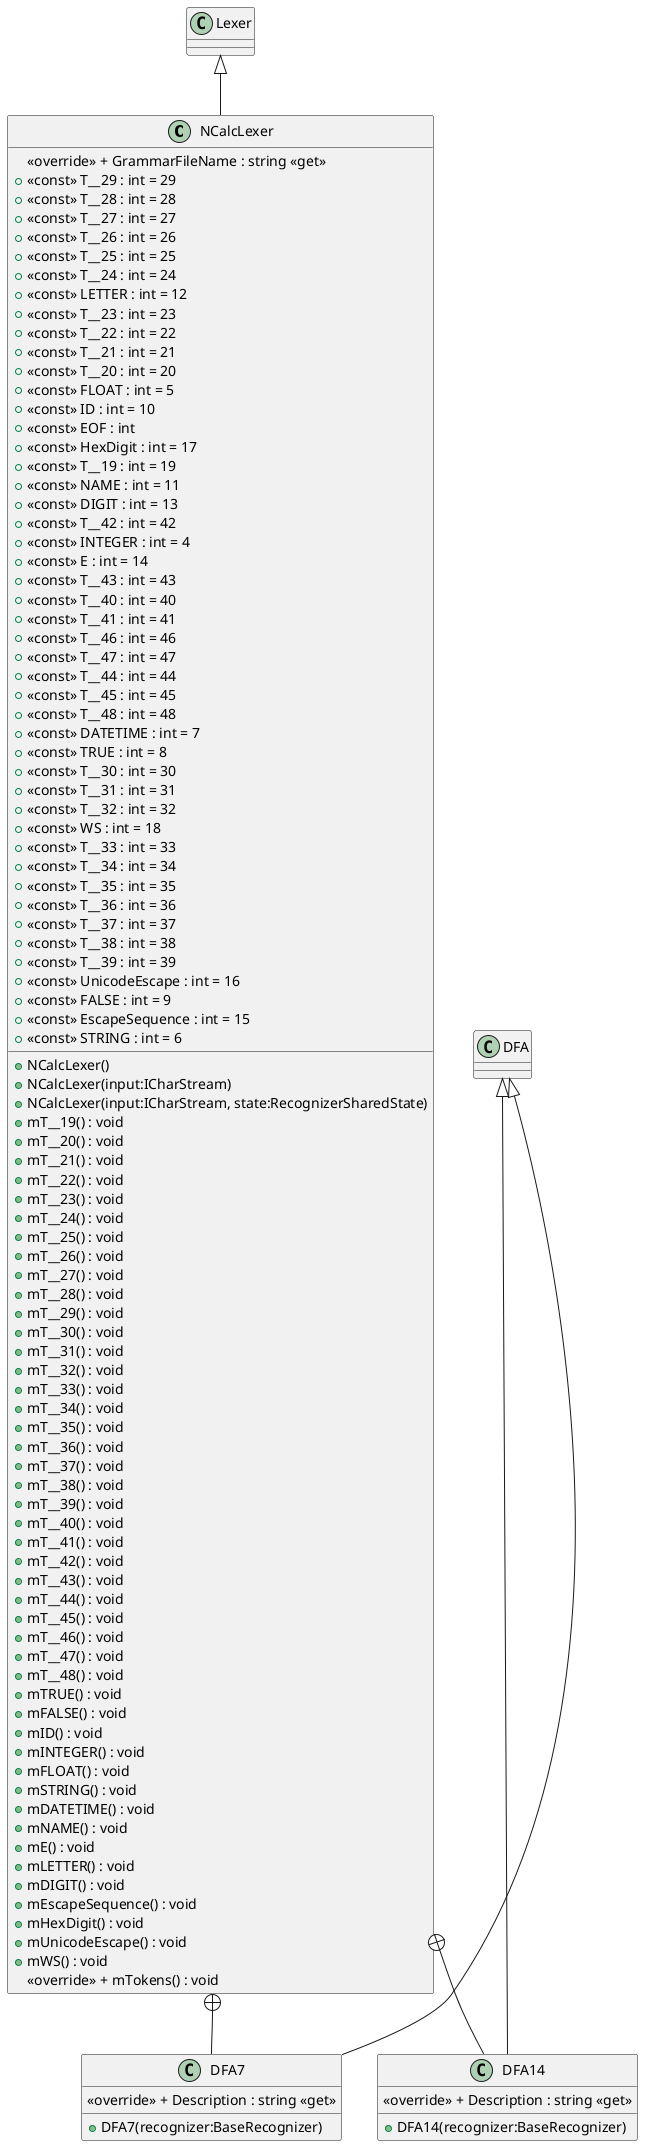@startuml
class NCalcLexer {
    + NCalcLexer()
    + NCalcLexer(input:ICharStream)
    + NCalcLexer(input:ICharStream, state:RecognizerSharedState)
    <<override>> + GrammarFileName : string <<get>>
    + mT__19() : void
    + mT__20() : void
    + mT__21() : void
    + mT__22() : void
    + mT__23() : void
    + mT__24() : void
    + mT__25() : void
    + mT__26() : void
    + mT__27() : void
    + mT__28() : void
    + mT__29() : void
    + mT__30() : void
    + mT__31() : void
    + mT__32() : void
    + mT__33() : void
    + mT__34() : void
    + mT__35() : void
    + mT__36() : void
    + mT__37() : void
    + mT__38() : void
    + mT__39() : void
    + mT__40() : void
    + mT__41() : void
    + mT__42() : void
    + mT__43() : void
    + mT__44() : void
    + mT__45() : void
    + mT__46() : void
    + mT__47() : void
    + mT__48() : void
    + mTRUE() : void
    + mFALSE() : void
    + mID() : void
    + mINTEGER() : void
    + mFLOAT() : void
    + mSTRING() : void
    + mDATETIME() : void
    + mNAME() : void
    + mE() : void
    + mLETTER() : void
    + mDIGIT() : void
    + mEscapeSequence() : void
    + mHexDigit() : void
    + mUnicodeEscape() : void
    + mWS() : void
    <<override>> + mTokens() : void
    + <<const>> T__29 : int = 29
    + <<const>> T__28 : int = 28
    + <<const>> T__27 : int = 27
    + <<const>> T__26 : int = 26
    + <<const>> T__25 : int = 25
    + <<const>> T__24 : int = 24
    + <<const>> LETTER : int = 12
    + <<const>> T__23 : int = 23
    + <<const>> T__22 : int = 22
    + <<const>> T__21 : int = 21
    + <<const>> T__20 : int = 20
    + <<const>> FLOAT : int = 5
    + <<const>> ID : int = 10
    + <<const>> EOF : int
    + <<const>> HexDigit : int = 17
    + <<const>> T__19 : int = 19
    + <<const>> NAME : int = 11
    + <<const>> DIGIT : int = 13
    + <<const>> T__42 : int = 42
    + <<const>> INTEGER : int = 4
    + <<const>> E : int = 14
    + <<const>> T__43 : int = 43
    + <<const>> T__40 : int = 40
    + <<const>> T__41 : int = 41
    + <<const>> T__46 : int = 46
    + <<const>> T__47 : int = 47
    + <<const>> T__44 : int = 44
    + <<const>> T__45 : int = 45
    + <<const>> T__48 : int = 48
    + <<const>> DATETIME : int = 7
    + <<const>> TRUE : int = 8
    + <<const>> T__30 : int = 30
    + <<const>> T__31 : int = 31
    + <<const>> T__32 : int = 32
    + <<const>> WS : int = 18
    + <<const>> T__33 : int = 33
    + <<const>> T__34 : int = 34
    + <<const>> T__35 : int = 35
    + <<const>> T__36 : int = 36
    + <<const>> T__37 : int = 37
    + <<const>> T__38 : int = 38
    + <<const>> T__39 : int = 39
    + <<const>> UnicodeEscape : int = 16
    + <<const>> FALSE : int = 9
    + <<const>> EscapeSequence : int = 15
    + <<const>> STRING : int = 6
}
class DFA7 {
    + DFA7(recognizer:BaseRecognizer)
    <<override>> + Description : string <<get>>
}
class DFA14 {
    + DFA14(recognizer:BaseRecognizer)
    <<override>> + Description : string <<get>>
}
Lexer <|-- NCalcLexer
NCalcLexer +-- DFA7
DFA <|-- DFA7
NCalcLexer +-- DFA14
DFA <|-- DFA14
@enduml
